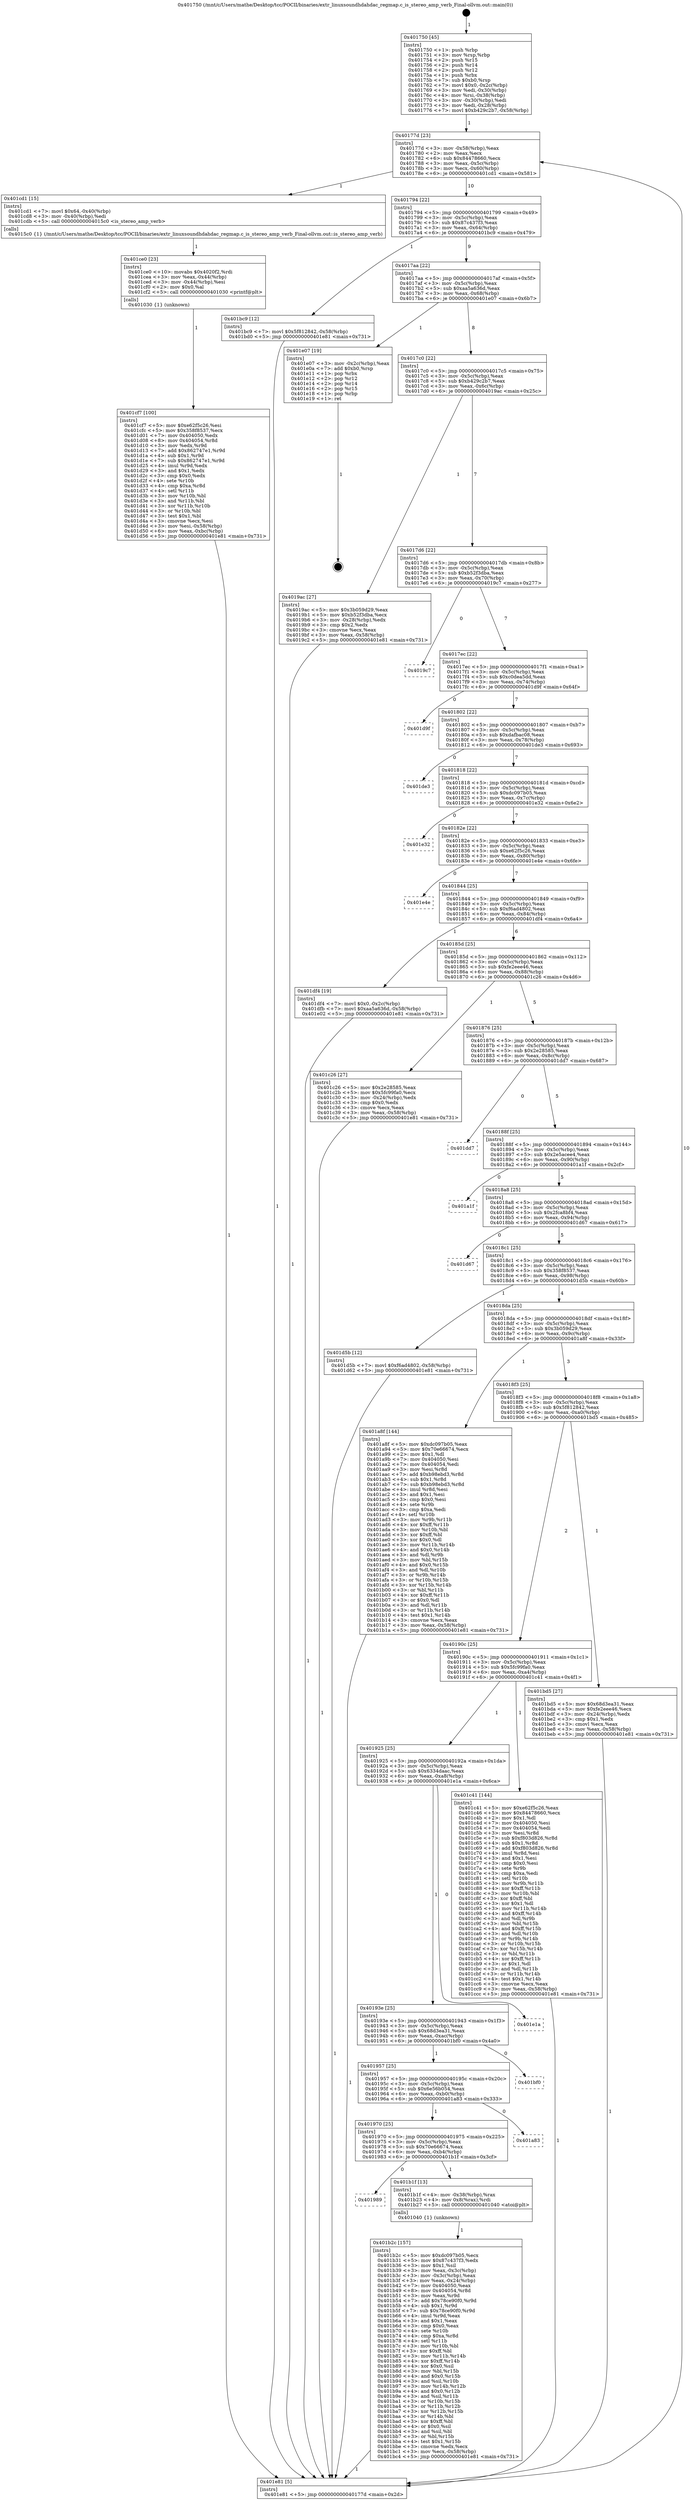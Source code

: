 digraph "0x401750" {
  label = "0x401750 (/mnt/c/Users/mathe/Desktop/tcc/POCII/binaries/extr_linuxsoundhdahdac_regmap.c_is_stereo_amp_verb_Final-ollvm.out::main(0))"
  labelloc = "t"
  node[shape=record]

  Entry [label="",width=0.3,height=0.3,shape=circle,fillcolor=black,style=filled]
  "0x40177d" [label="{
     0x40177d [23]\l
     | [instrs]\l
     &nbsp;&nbsp;0x40177d \<+3\>: mov -0x58(%rbp),%eax\l
     &nbsp;&nbsp;0x401780 \<+2\>: mov %eax,%ecx\l
     &nbsp;&nbsp;0x401782 \<+6\>: sub $0x84478660,%ecx\l
     &nbsp;&nbsp;0x401788 \<+3\>: mov %eax,-0x5c(%rbp)\l
     &nbsp;&nbsp;0x40178b \<+3\>: mov %ecx,-0x60(%rbp)\l
     &nbsp;&nbsp;0x40178e \<+6\>: je 0000000000401cd1 \<main+0x581\>\l
  }"]
  "0x401cd1" [label="{
     0x401cd1 [15]\l
     | [instrs]\l
     &nbsp;&nbsp;0x401cd1 \<+7\>: movl $0x64,-0x40(%rbp)\l
     &nbsp;&nbsp;0x401cd8 \<+3\>: mov -0x40(%rbp),%edi\l
     &nbsp;&nbsp;0x401cdb \<+5\>: call 00000000004015c0 \<is_stereo_amp_verb\>\l
     | [calls]\l
     &nbsp;&nbsp;0x4015c0 \{1\} (/mnt/c/Users/mathe/Desktop/tcc/POCII/binaries/extr_linuxsoundhdahdac_regmap.c_is_stereo_amp_verb_Final-ollvm.out::is_stereo_amp_verb)\l
  }"]
  "0x401794" [label="{
     0x401794 [22]\l
     | [instrs]\l
     &nbsp;&nbsp;0x401794 \<+5\>: jmp 0000000000401799 \<main+0x49\>\l
     &nbsp;&nbsp;0x401799 \<+3\>: mov -0x5c(%rbp),%eax\l
     &nbsp;&nbsp;0x40179c \<+5\>: sub $0x87c437f3,%eax\l
     &nbsp;&nbsp;0x4017a1 \<+3\>: mov %eax,-0x64(%rbp)\l
     &nbsp;&nbsp;0x4017a4 \<+6\>: je 0000000000401bc9 \<main+0x479\>\l
  }"]
  Exit [label="",width=0.3,height=0.3,shape=circle,fillcolor=black,style=filled,peripheries=2]
  "0x401bc9" [label="{
     0x401bc9 [12]\l
     | [instrs]\l
     &nbsp;&nbsp;0x401bc9 \<+7\>: movl $0x5f812842,-0x58(%rbp)\l
     &nbsp;&nbsp;0x401bd0 \<+5\>: jmp 0000000000401e81 \<main+0x731\>\l
  }"]
  "0x4017aa" [label="{
     0x4017aa [22]\l
     | [instrs]\l
     &nbsp;&nbsp;0x4017aa \<+5\>: jmp 00000000004017af \<main+0x5f\>\l
     &nbsp;&nbsp;0x4017af \<+3\>: mov -0x5c(%rbp),%eax\l
     &nbsp;&nbsp;0x4017b2 \<+5\>: sub $0xaa5a636d,%eax\l
     &nbsp;&nbsp;0x4017b7 \<+3\>: mov %eax,-0x68(%rbp)\l
     &nbsp;&nbsp;0x4017ba \<+6\>: je 0000000000401e07 \<main+0x6b7\>\l
  }"]
  "0x401cf7" [label="{
     0x401cf7 [100]\l
     | [instrs]\l
     &nbsp;&nbsp;0x401cf7 \<+5\>: mov $0xe62f5c26,%esi\l
     &nbsp;&nbsp;0x401cfc \<+5\>: mov $0x358f8537,%ecx\l
     &nbsp;&nbsp;0x401d01 \<+7\>: mov 0x404050,%edx\l
     &nbsp;&nbsp;0x401d08 \<+8\>: mov 0x404054,%r8d\l
     &nbsp;&nbsp;0x401d10 \<+3\>: mov %edx,%r9d\l
     &nbsp;&nbsp;0x401d13 \<+7\>: add $0x862747e1,%r9d\l
     &nbsp;&nbsp;0x401d1a \<+4\>: sub $0x1,%r9d\l
     &nbsp;&nbsp;0x401d1e \<+7\>: sub $0x862747e1,%r9d\l
     &nbsp;&nbsp;0x401d25 \<+4\>: imul %r9d,%edx\l
     &nbsp;&nbsp;0x401d29 \<+3\>: and $0x1,%edx\l
     &nbsp;&nbsp;0x401d2c \<+3\>: cmp $0x0,%edx\l
     &nbsp;&nbsp;0x401d2f \<+4\>: sete %r10b\l
     &nbsp;&nbsp;0x401d33 \<+4\>: cmp $0xa,%r8d\l
     &nbsp;&nbsp;0x401d37 \<+4\>: setl %r11b\l
     &nbsp;&nbsp;0x401d3b \<+3\>: mov %r10b,%bl\l
     &nbsp;&nbsp;0x401d3e \<+3\>: and %r11b,%bl\l
     &nbsp;&nbsp;0x401d41 \<+3\>: xor %r11b,%r10b\l
     &nbsp;&nbsp;0x401d44 \<+3\>: or %r10b,%bl\l
     &nbsp;&nbsp;0x401d47 \<+3\>: test $0x1,%bl\l
     &nbsp;&nbsp;0x401d4a \<+3\>: cmovne %ecx,%esi\l
     &nbsp;&nbsp;0x401d4d \<+3\>: mov %esi,-0x58(%rbp)\l
     &nbsp;&nbsp;0x401d50 \<+6\>: mov %eax,-0xbc(%rbp)\l
     &nbsp;&nbsp;0x401d56 \<+5\>: jmp 0000000000401e81 \<main+0x731\>\l
  }"]
  "0x401e07" [label="{
     0x401e07 [19]\l
     | [instrs]\l
     &nbsp;&nbsp;0x401e07 \<+3\>: mov -0x2c(%rbp),%eax\l
     &nbsp;&nbsp;0x401e0a \<+7\>: add $0xb0,%rsp\l
     &nbsp;&nbsp;0x401e11 \<+1\>: pop %rbx\l
     &nbsp;&nbsp;0x401e12 \<+2\>: pop %r12\l
     &nbsp;&nbsp;0x401e14 \<+2\>: pop %r14\l
     &nbsp;&nbsp;0x401e16 \<+2\>: pop %r15\l
     &nbsp;&nbsp;0x401e18 \<+1\>: pop %rbp\l
     &nbsp;&nbsp;0x401e19 \<+1\>: ret\l
  }"]
  "0x4017c0" [label="{
     0x4017c0 [22]\l
     | [instrs]\l
     &nbsp;&nbsp;0x4017c0 \<+5\>: jmp 00000000004017c5 \<main+0x75\>\l
     &nbsp;&nbsp;0x4017c5 \<+3\>: mov -0x5c(%rbp),%eax\l
     &nbsp;&nbsp;0x4017c8 \<+5\>: sub $0xb429c2b7,%eax\l
     &nbsp;&nbsp;0x4017cd \<+3\>: mov %eax,-0x6c(%rbp)\l
     &nbsp;&nbsp;0x4017d0 \<+6\>: je 00000000004019ac \<main+0x25c\>\l
  }"]
  "0x401ce0" [label="{
     0x401ce0 [23]\l
     | [instrs]\l
     &nbsp;&nbsp;0x401ce0 \<+10\>: movabs $0x4020f2,%rdi\l
     &nbsp;&nbsp;0x401cea \<+3\>: mov %eax,-0x44(%rbp)\l
     &nbsp;&nbsp;0x401ced \<+3\>: mov -0x44(%rbp),%esi\l
     &nbsp;&nbsp;0x401cf0 \<+2\>: mov $0x0,%al\l
     &nbsp;&nbsp;0x401cf2 \<+5\>: call 0000000000401030 \<printf@plt\>\l
     | [calls]\l
     &nbsp;&nbsp;0x401030 \{1\} (unknown)\l
  }"]
  "0x4019ac" [label="{
     0x4019ac [27]\l
     | [instrs]\l
     &nbsp;&nbsp;0x4019ac \<+5\>: mov $0x3b059d29,%eax\l
     &nbsp;&nbsp;0x4019b1 \<+5\>: mov $0xb52f3dba,%ecx\l
     &nbsp;&nbsp;0x4019b6 \<+3\>: mov -0x28(%rbp),%edx\l
     &nbsp;&nbsp;0x4019b9 \<+3\>: cmp $0x2,%edx\l
     &nbsp;&nbsp;0x4019bc \<+3\>: cmovne %ecx,%eax\l
     &nbsp;&nbsp;0x4019bf \<+3\>: mov %eax,-0x58(%rbp)\l
     &nbsp;&nbsp;0x4019c2 \<+5\>: jmp 0000000000401e81 \<main+0x731\>\l
  }"]
  "0x4017d6" [label="{
     0x4017d6 [22]\l
     | [instrs]\l
     &nbsp;&nbsp;0x4017d6 \<+5\>: jmp 00000000004017db \<main+0x8b\>\l
     &nbsp;&nbsp;0x4017db \<+3\>: mov -0x5c(%rbp),%eax\l
     &nbsp;&nbsp;0x4017de \<+5\>: sub $0xb52f3dba,%eax\l
     &nbsp;&nbsp;0x4017e3 \<+3\>: mov %eax,-0x70(%rbp)\l
     &nbsp;&nbsp;0x4017e6 \<+6\>: je 00000000004019c7 \<main+0x277\>\l
  }"]
  "0x401e81" [label="{
     0x401e81 [5]\l
     | [instrs]\l
     &nbsp;&nbsp;0x401e81 \<+5\>: jmp 000000000040177d \<main+0x2d\>\l
  }"]
  "0x401750" [label="{
     0x401750 [45]\l
     | [instrs]\l
     &nbsp;&nbsp;0x401750 \<+1\>: push %rbp\l
     &nbsp;&nbsp;0x401751 \<+3\>: mov %rsp,%rbp\l
     &nbsp;&nbsp;0x401754 \<+2\>: push %r15\l
     &nbsp;&nbsp;0x401756 \<+2\>: push %r14\l
     &nbsp;&nbsp;0x401758 \<+2\>: push %r12\l
     &nbsp;&nbsp;0x40175a \<+1\>: push %rbx\l
     &nbsp;&nbsp;0x40175b \<+7\>: sub $0xb0,%rsp\l
     &nbsp;&nbsp;0x401762 \<+7\>: movl $0x0,-0x2c(%rbp)\l
     &nbsp;&nbsp;0x401769 \<+3\>: mov %edi,-0x30(%rbp)\l
     &nbsp;&nbsp;0x40176c \<+4\>: mov %rsi,-0x38(%rbp)\l
     &nbsp;&nbsp;0x401770 \<+3\>: mov -0x30(%rbp),%edi\l
     &nbsp;&nbsp;0x401773 \<+3\>: mov %edi,-0x28(%rbp)\l
     &nbsp;&nbsp;0x401776 \<+7\>: movl $0xb429c2b7,-0x58(%rbp)\l
  }"]
  "0x401b2c" [label="{
     0x401b2c [157]\l
     | [instrs]\l
     &nbsp;&nbsp;0x401b2c \<+5\>: mov $0xdc097b05,%ecx\l
     &nbsp;&nbsp;0x401b31 \<+5\>: mov $0x87c437f3,%edx\l
     &nbsp;&nbsp;0x401b36 \<+3\>: mov $0x1,%sil\l
     &nbsp;&nbsp;0x401b39 \<+3\>: mov %eax,-0x3c(%rbp)\l
     &nbsp;&nbsp;0x401b3c \<+3\>: mov -0x3c(%rbp),%eax\l
     &nbsp;&nbsp;0x401b3f \<+3\>: mov %eax,-0x24(%rbp)\l
     &nbsp;&nbsp;0x401b42 \<+7\>: mov 0x404050,%eax\l
     &nbsp;&nbsp;0x401b49 \<+8\>: mov 0x404054,%r8d\l
     &nbsp;&nbsp;0x401b51 \<+3\>: mov %eax,%r9d\l
     &nbsp;&nbsp;0x401b54 \<+7\>: add $0x78ce90f0,%r9d\l
     &nbsp;&nbsp;0x401b5b \<+4\>: sub $0x1,%r9d\l
     &nbsp;&nbsp;0x401b5f \<+7\>: sub $0x78ce90f0,%r9d\l
     &nbsp;&nbsp;0x401b66 \<+4\>: imul %r9d,%eax\l
     &nbsp;&nbsp;0x401b6a \<+3\>: and $0x1,%eax\l
     &nbsp;&nbsp;0x401b6d \<+3\>: cmp $0x0,%eax\l
     &nbsp;&nbsp;0x401b70 \<+4\>: sete %r10b\l
     &nbsp;&nbsp;0x401b74 \<+4\>: cmp $0xa,%r8d\l
     &nbsp;&nbsp;0x401b78 \<+4\>: setl %r11b\l
     &nbsp;&nbsp;0x401b7c \<+3\>: mov %r10b,%bl\l
     &nbsp;&nbsp;0x401b7f \<+3\>: xor $0xff,%bl\l
     &nbsp;&nbsp;0x401b82 \<+3\>: mov %r11b,%r14b\l
     &nbsp;&nbsp;0x401b85 \<+4\>: xor $0xff,%r14b\l
     &nbsp;&nbsp;0x401b89 \<+4\>: xor $0x0,%sil\l
     &nbsp;&nbsp;0x401b8d \<+3\>: mov %bl,%r15b\l
     &nbsp;&nbsp;0x401b90 \<+4\>: and $0x0,%r15b\l
     &nbsp;&nbsp;0x401b94 \<+3\>: and %sil,%r10b\l
     &nbsp;&nbsp;0x401b97 \<+3\>: mov %r14b,%r12b\l
     &nbsp;&nbsp;0x401b9a \<+4\>: and $0x0,%r12b\l
     &nbsp;&nbsp;0x401b9e \<+3\>: and %sil,%r11b\l
     &nbsp;&nbsp;0x401ba1 \<+3\>: or %r10b,%r15b\l
     &nbsp;&nbsp;0x401ba4 \<+3\>: or %r11b,%r12b\l
     &nbsp;&nbsp;0x401ba7 \<+3\>: xor %r12b,%r15b\l
     &nbsp;&nbsp;0x401baa \<+3\>: or %r14b,%bl\l
     &nbsp;&nbsp;0x401bad \<+3\>: xor $0xff,%bl\l
     &nbsp;&nbsp;0x401bb0 \<+4\>: or $0x0,%sil\l
     &nbsp;&nbsp;0x401bb4 \<+3\>: and %sil,%bl\l
     &nbsp;&nbsp;0x401bb7 \<+3\>: or %bl,%r15b\l
     &nbsp;&nbsp;0x401bba \<+4\>: test $0x1,%r15b\l
     &nbsp;&nbsp;0x401bbe \<+3\>: cmovne %edx,%ecx\l
     &nbsp;&nbsp;0x401bc1 \<+3\>: mov %ecx,-0x58(%rbp)\l
     &nbsp;&nbsp;0x401bc4 \<+5\>: jmp 0000000000401e81 \<main+0x731\>\l
  }"]
  "0x4019c7" [label="{
     0x4019c7\l
  }", style=dashed]
  "0x4017ec" [label="{
     0x4017ec [22]\l
     | [instrs]\l
     &nbsp;&nbsp;0x4017ec \<+5\>: jmp 00000000004017f1 \<main+0xa1\>\l
     &nbsp;&nbsp;0x4017f1 \<+3\>: mov -0x5c(%rbp),%eax\l
     &nbsp;&nbsp;0x4017f4 \<+5\>: sub $0xc0dea5dd,%eax\l
     &nbsp;&nbsp;0x4017f9 \<+3\>: mov %eax,-0x74(%rbp)\l
     &nbsp;&nbsp;0x4017fc \<+6\>: je 0000000000401d9f \<main+0x64f\>\l
  }"]
  "0x401989" [label="{
     0x401989\l
  }", style=dashed]
  "0x401d9f" [label="{
     0x401d9f\l
  }", style=dashed]
  "0x401802" [label="{
     0x401802 [22]\l
     | [instrs]\l
     &nbsp;&nbsp;0x401802 \<+5\>: jmp 0000000000401807 \<main+0xb7\>\l
     &nbsp;&nbsp;0x401807 \<+3\>: mov -0x5c(%rbp),%eax\l
     &nbsp;&nbsp;0x40180a \<+5\>: sub $0xdafbac08,%eax\l
     &nbsp;&nbsp;0x40180f \<+3\>: mov %eax,-0x78(%rbp)\l
     &nbsp;&nbsp;0x401812 \<+6\>: je 0000000000401de3 \<main+0x693\>\l
  }"]
  "0x401b1f" [label="{
     0x401b1f [13]\l
     | [instrs]\l
     &nbsp;&nbsp;0x401b1f \<+4\>: mov -0x38(%rbp),%rax\l
     &nbsp;&nbsp;0x401b23 \<+4\>: mov 0x8(%rax),%rdi\l
     &nbsp;&nbsp;0x401b27 \<+5\>: call 0000000000401040 \<atoi@plt\>\l
     | [calls]\l
     &nbsp;&nbsp;0x401040 \{1\} (unknown)\l
  }"]
  "0x401de3" [label="{
     0x401de3\l
  }", style=dashed]
  "0x401818" [label="{
     0x401818 [22]\l
     | [instrs]\l
     &nbsp;&nbsp;0x401818 \<+5\>: jmp 000000000040181d \<main+0xcd\>\l
     &nbsp;&nbsp;0x40181d \<+3\>: mov -0x5c(%rbp),%eax\l
     &nbsp;&nbsp;0x401820 \<+5\>: sub $0xdc097b05,%eax\l
     &nbsp;&nbsp;0x401825 \<+3\>: mov %eax,-0x7c(%rbp)\l
     &nbsp;&nbsp;0x401828 \<+6\>: je 0000000000401e32 \<main+0x6e2\>\l
  }"]
  "0x401970" [label="{
     0x401970 [25]\l
     | [instrs]\l
     &nbsp;&nbsp;0x401970 \<+5\>: jmp 0000000000401975 \<main+0x225\>\l
     &nbsp;&nbsp;0x401975 \<+3\>: mov -0x5c(%rbp),%eax\l
     &nbsp;&nbsp;0x401978 \<+5\>: sub $0x70e66674,%eax\l
     &nbsp;&nbsp;0x40197d \<+6\>: mov %eax,-0xb4(%rbp)\l
     &nbsp;&nbsp;0x401983 \<+6\>: je 0000000000401b1f \<main+0x3cf\>\l
  }"]
  "0x401e32" [label="{
     0x401e32\l
  }", style=dashed]
  "0x40182e" [label="{
     0x40182e [22]\l
     | [instrs]\l
     &nbsp;&nbsp;0x40182e \<+5\>: jmp 0000000000401833 \<main+0xe3\>\l
     &nbsp;&nbsp;0x401833 \<+3\>: mov -0x5c(%rbp),%eax\l
     &nbsp;&nbsp;0x401836 \<+5\>: sub $0xe62f5c26,%eax\l
     &nbsp;&nbsp;0x40183b \<+3\>: mov %eax,-0x80(%rbp)\l
     &nbsp;&nbsp;0x40183e \<+6\>: je 0000000000401e4e \<main+0x6fe\>\l
  }"]
  "0x401a83" [label="{
     0x401a83\l
  }", style=dashed]
  "0x401e4e" [label="{
     0x401e4e\l
  }", style=dashed]
  "0x401844" [label="{
     0x401844 [25]\l
     | [instrs]\l
     &nbsp;&nbsp;0x401844 \<+5\>: jmp 0000000000401849 \<main+0xf9\>\l
     &nbsp;&nbsp;0x401849 \<+3\>: mov -0x5c(%rbp),%eax\l
     &nbsp;&nbsp;0x40184c \<+5\>: sub $0xf6ad4802,%eax\l
     &nbsp;&nbsp;0x401851 \<+6\>: mov %eax,-0x84(%rbp)\l
     &nbsp;&nbsp;0x401857 \<+6\>: je 0000000000401df4 \<main+0x6a4\>\l
  }"]
  "0x401957" [label="{
     0x401957 [25]\l
     | [instrs]\l
     &nbsp;&nbsp;0x401957 \<+5\>: jmp 000000000040195c \<main+0x20c\>\l
     &nbsp;&nbsp;0x40195c \<+3\>: mov -0x5c(%rbp),%eax\l
     &nbsp;&nbsp;0x40195f \<+5\>: sub $0x6e56b054,%eax\l
     &nbsp;&nbsp;0x401964 \<+6\>: mov %eax,-0xb0(%rbp)\l
     &nbsp;&nbsp;0x40196a \<+6\>: je 0000000000401a83 \<main+0x333\>\l
  }"]
  "0x401df4" [label="{
     0x401df4 [19]\l
     | [instrs]\l
     &nbsp;&nbsp;0x401df4 \<+7\>: movl $0x0,-0x2c(%rbp)\l
     &nbsp;&nbsp;0x401dfb \<+7\>: movl $0xaa5a636d,-0x58(%rbp)\l
     &nbsp;&nbsp;0x401e02 \<+5\>: jmp 0000000000401e81 \<main+0x731\>\l
  }"]
  "0x40185d" [label="{
     0x40185d [25]\l
     | [instrs]\l
     &nbsp;&nbsp;0x40185d \<+5\>: jmp 0000000000401862 \<main+0x112\>\l
     &nbsp;&nbsp;0x401862 \<+3\>: mov -0x5c(%rbp),%eax\l
     &nbsp;&nbsp;0x401865 \<+5\>: sub $0xfe2eee46,%eax\l
     &nbsp;&nbsp;0x40186a \<+6\>: mov %eax,-0x88(%rbp)\l
     &nbsp;&nbsp;0x401870 \<+6\>: je 0000000000401c26 \<main+0x4d6\>\l
  }"]
  "0x401bf0" [label="{
     0x401bf0\l
  }", style=dashed]
  "0x401c26" [label="{
     0x401c26 [27]\l
     | [instrs]\l
     &nbsp;&nbsp;0x401c26 \<+5\>: mov $0x2e28585,%eax\l
     &nbsp;&nbsp;0x401c2b \<+5\>: mov $0x5fc99fa0,%ecx\l
     &nbsp;&nbsp;0x401c30 \<+3\>: mov -0x24(%rbp),%edx\l
     &nbsp;&nbsp;0x401c33 \<+3\>: cmp $0x0,%edx\l
     &nbsp;&nbsp;0x401c36 \<+3\>: cmove %ecx,%eax\l
     &nbsp;&nbsp;0x401c39 \<+3\>: mov %eax,-0x58(%rbp)\l
     &nbsp;&nbsp;0x401c3c \<+5\>: jmp 0000000000401e81 \<main+0x731\>\l
  }"]
  "0x401876" [label="{
     0x401876 [25]\l
     | [instrs]\l
     &nbsp;&nbsp;0x401876 \<+5\>: jmp 000000000040187b \<main+0x12b\>\l
     &nbsp;&nbsp;0x40187b \<+3\>: mov -0x5c(%rbp),%eax\l
     &nbsp;&nbsp;0x40187e \<+5\>: sub $0x2e28585,%eax\l
     &nbsp;&nbsp;0x401883 \<+6\>: mov %eax,-0x8c(%rbp)\l
     &nbsp;&nbsp;0x401889 \<+6\>: je 0000000000401dd7 \<main+0x687\>\l
  }"]
  "0x40193e" [label="{
     0x40193e [25]\l
     | [instrs]\l
     &nbsp;&nbsp;0x40193e \<+5\>: jmp 0000000000401943 \<main+0x1f3\>\l
     &nbsp;&nbsp;0x401943 \<+3\>: mov -0x5c(%rbp),%eax\l
     &nbsp;&nbsp;0x401946 \<+5\>: sub $0x68d3ea31,%eax\l
     &nbsp;&nbsp;0x40194b \<+6\>: mov %eax,-0xac(%rbp)\l
     &nbsp;&nbsp;0x401951 \<+6\>: je 0000000000401bf0 \<main+0x4a0\>\l
  }"]
  "0x401dd7" [label="{
     0x401dd7\l
  }", style=dashed]
  "0x40188f" [label="{
     0x40188f [25]\l
     | [instrs]\l
     &nbsp;&nbsp;0x40188f \<+5\>: jmp 0000000000401894 \<main+0x144\>\l
     &nbsp;&nbsp;0x401894 \<+3\>: mov -0x5c(%rbp),%eax\l
     &nbsp;&nbsp;0x401897 \<+5\>: sub $0x2e5acee4,%eax\l
     &nbsp;&nbsp;0x40189c \<+6\>: mov %eax,-0x90(%rbp)\l
     &nbsp;&nbsp;0x4018a2 \<+6\>: je 0000000000401a1f \<main+0x2cf\>\l
  }"]
  "0x401e1a" [label="{
     0x401e1a\l
  }", style=dashed]
  "0x401a1f" [label="{
     0x401a1f\l
  }", style=dashed]
  "0x4018a8" [label="{
     0x4018a8 [25]\l
     | [instrs]\l
     &nbsp;&nbsp;0x4018a8 \<+5\>: jmp 00000000004018ad \<main+0x15d\>\l
     &nbsp;&nbsp;0x4018ad \<+3\>: mov -0x5c(%rbp),%eax\l
     &nbsp;&nbsp;0x4018b0 \<+5\>: sub $0x2fca8bf4,%eax\l
     &nbsp;&nbsp;0x4018b5 \<+6\>: mov %eax,-0x94(%rbp)\l
     &nbsp;&nbsp;0x4018bb \<+6\>: je 0000000000401d67 \<main+0x617\>\l
  }"]
  "0x401925" [label="{
     0x401925 [25]\l
     | [instrs]\l
     &nbsp;&nbsp;0x401925 \<+5\>: jmp 000000000040192a \<main+0x1da\>\l
     &nbsp;&nbsp;0x40192a \<+3\>: mov -0x5c(%rbp),%eax\l
     &nbsp;&nbsp;0x40192d \<+5\>: sub $0x6334daac,%eax\l
     &nbsp;&nbsp;0x401932 \<+6\>: mov %eax,-0xa8(%rbp)\l
     &nbsp;&nbsp;0x401938 \<+6\>: je 0000000000401e1a \<main+0x6ca\>\l
  }"]
  "0x401d67" [label="{
     0x401d67\l
  }", style=dashed]
  "0x4018c1" [label="{
     0x4018c1 [25]\l
     | [instrs]\l
     &nbsp;&nbsp;0x4018c1 \<+5\>: jmp 00000000004018c6 \<main+0x176\>\l
     &nbsp;&nbsp;0x4018c6 \<+3\>: mov -0x5c(%rbp),%eax\l
     &nbsp;&nbsp;0x4018c9 \<+5\>: sub $0x358f8537,%eax\l
     &nbsp;&nbsp;0x4018ce \<+6\>: mov %eax,-0x98(%rbp)\l
     &nbsp;&nbsp;0x4018d4 \<+6\>: je 0000000000401d5b \<main+0x60b\>\l
  }"]
  "0x401c41" [label="{
     0x401c41 [144]\l
     | [instrs]\l
     &nbsp;&nbsp;0x401c41 \<+5\>: mov $0xe62f5c26,%eax\l
     &nbsp;&nbsp;0x401c46 \<+5\>: mov $0x84478660,%ecx\l
     &nbsp;&nbsp;0x401c4b \<+2\>: mov $0x1,%dl\l
     &nbsp;&nbsp;0x401c4d \<+7\>: mov 0x404050,%esi\l
     &nbsp;&nbsp;0x401c54 \<+7\>: mov 0x404054,%edi\l
     &nbsp;&nbsp;0x401c5b \<+3\>: mov %esi,%r8d\l
     &nbsp;&nbsp;0x401c5e \<+7\>: sub $0xf803d826,%r8d\l
     &nbsp;&nbsp;0x401c65 \<+4\>: sub $0x1,%r8d\l
     &nbsp;&nbsp;0x401c69 \<+7\>: add $0xf803d826,%r8d\l
     &nbsp;&nbsp;0x401c70 \<+4\>: imul %r8d,%esi\l
     &nbsp;&nbsp;0x401c74 \<+3\>: and $0x1,%esi\l
     &nbsp;&nbsp;0x401c77 \<+3\>: cmp $0x0,%esi\l
     &nbsp;&nbsp;0x401c7a \<+4\>: sete %r9b\l
     &nbsp;&nbsp;0x401c7e \<+3\>: cmp $0xa,%edi\l
     &nbsp;&nbsp;0x401c81 \<+4\>: setl %r10b\l
     &nbsp;&nbsp;0x401c85 \<+3\>: mov %r9b,%r11b\l
     &nbsp;&nbsp;0x401c88 \<+4\>: xor $0xff,%r11b\l
     &nbsp;&nbsp;0x401c8c \<+3\>: mov %r10b,%bl\l
     &nbsp;&nbsp;0x401c8f \<+3\>: xor $0xff,%bl\l
     &nbsp;&nbsp;0x401c92 \<+3\>: xor $0x1,%dl\l
     &nbsp;&nbsp;0x401c95 \<+3\>: mov %r11b,%r14b\l
     &nbsp;&nbsp;0x401c98 \<+4\>: and $0xff,%r14b\l
     &nbsp;&nbsp;0x401c9c \<+3\>: and %dl,%r9b\l
     &nbsp;&nbsp;0x401c9f \<+3\>: mov %bl,%r15b\l
     &nbsp;&nbsp;0x401ca2 \<+4\>: and $0xff,%r15b\l
     &nbsp;&nbsp;0x401ca6 \<+3\>: and %dl,%r10b\l
     &nbsp;&nbsp;0x401ca9 \<+3\>: or %r9b,%r14b\l
     &nbsp;&nbsp;0x401cac \<+3\>: or %r10b,%r15b\l
     &nbsp;&nbsp;0x401caf \<+3\>: xor %r15b,%r14b\l
     &nbsp;&nbsp;0x401cb2 \<+3\>: or %bl,%r11b\l
     &nbsp;&nbsp;0x401cb5 \<+4\>: xor $0xff,%r11b\l
     &nbsp;&nbsp;0x401cb9 \<+3\>: or $0x1,%dl\l
     &nbsp;&nbsp;0x401cbc \<+3\>: and %dl,%r11b\l
     &nbsp;&nbsp;0x401cbf \<+3\>: or %r11b,%r14b\l
     &nbsp;&nbsp;0x401cc2 \<+4\>: test $0x1,%r14b\l
     &nbsp;&nbsp;0x401cc6 \<+3\>: cmovne %ecx,%eax\l
     &nbsp;&nbsp;0x401cc9 \<+3\>: mov %eax,-0x58(%rbp)\l
     &nbsp;&nbsp;0x401ccc \<+5\>: jmp 0000000000401e81 \<main+0x731\>\l
  }"]
  "0x401d5b" [label="{
     0x401d5b [12]\l
     | [instrs]\l
     &nbsp;&nbsp;0x401d5b \<+7\>: movl $0xf6ad4802,-0x58(%rbp)\l
     &nbsp;&nbsp;0x401d62 \<+5\>: jmp 0000000000401e81 \<main+0x731\>\l
  }"]
  "0x4018da" [label="{
     0x4018da [25]\l
     | [instrs]\l
     &nbsp;&nbsp;0x4018da \<+5\>: jmp 00000000004018df \<main+0x18f\>\l
     &nbsp;&nbsp;0x4018df \<+3\>: mov -0x5c(%rbp),%eax\l
     &nbsp;&nbsp;0x4018e2 \<+5\>: sub $0x3b059d29,%eax\l
     &nbsp;&nbsp;0x4018e7 \<+6\>: mov %eax,-0x9c(%rbp)\l
     &nbsp;&nbsp;0x4018ed \<+6\>: je 0000000000401a8f \<main+0x33f\>\l
  }"]
  "0x40190c" [label="{
     0x40190c [25]\l
     | [instrs]\l
     &nbsp;&nbsp;0x40190c \<+5\>: jmp 0000000000401911 \<main+0x1c1\>\l
     &nbsp;&nbsp;0x401911 \<+3\>: mov -0x5c(%rbp),%eax\l
     &nbsp;&nbsp;0x401914 \<+5\>: sub $0x5fc99fa0,%eax\l
     &nbsp;&nbsp;0x401919 \<+6\>: mov %eax,-0xa4(%rbp)\l
     &nbsp;&nbsp;0x40191f \<+6\>: je 0000000000401c41 \<main+0x4f1\>\l
  }"]
  "0x401a8f" [label="{
     0x401a8f [144]\l
     | [instrs]\l
     &nbsp;&nbsp;0x401a8f \<+5\>: mov $0xdc097b05,%eax\l
     &nbsp;&nbsp;0x401a94 \<+5\>: mov $0x70e66674,%ecx\l
     &nbsp;&nbsp;0x401a99 \<+2\>: mov $0x1,%dl\l
     &nbsp;&nbsp;0x401a9b \<+7\>: mov 0x404050,%esi\l
     &nbsp;&nbsp;0x401aa2 \<+7\>: mov 0x404054,%edi\l
     &nbsp;&nbsp;0x401aa9 \<+3\>: mov %esi,%r8d\l
     &nbsp;&nbsp;0x401aac \<+7\>: add $0xb98ebd3,%r8d\l
     &nbsp;&nbsp;0x401ab3 \<+4\>: sub $0x1,%r8d\l
     &nbsp;&nbsp;0x401ab7 \<+7\>: sub $0xb98ebd3,%r8d\l
     &nbsp;&nbsp;0x401abe \<+4\>: imul %r8d,%esi\l
     &nbsp;&nbsp;0x401ac2 \<+3\>: and $0x1,%esi\l
     &nbsp;&nbsp;0x401ac5 \<+3\>: cmp $0x0,%esi\l
     &nbsp;&nbsp;0x401ac8 \<+4\>: sete %r9b\l
     &nbsp;&nbsp;0x401acc \<+3\>: cmp $0xa,%edi\l
     &nbsp;&nbsp;0x401acf \<+4\>: setl %r10b\l
     &nbsp;&nbsp;0x401ad3 \<+3\>: mov %r9b,%r11b\l
     &nbsp;&nbsp;0x401ad6 \<+4\>: xor $0xff,%r11b\l
     &nbsp;&nbsp;0x401ada \<+3\>: mov %r10b,%bl\l
     &nbsp;&nbsp;0x401add \<+3\>: xor $0xff,%bl\l
     &nbsp;&nbsp;0x401ae0 \<+3\>: xor $0x0,%dl\l
     &nbsp;&nbsp;0x401ae3 \<+3\>: mov %r11b,%r14b\l
     &nbsp;&nbsp;0x401ae6 \<+4\>: and $0x0,%r14b\l
     &nbsp;&nbsp;0x401aea \<+3\>: and %dl,%r9b\l
     &nbsp;&nbsp;0x401aed \<+3\>: mov %bl,%r15b\l
     &nbsp;&nbsp;0x401af0 \<+4\>: and $0x0,%r15b\l
     &nbsp;&nbsp;0x401af4 \<+3\>: and %dl,%r10b\l
     &nbsp;&nbsp;0x401af7 \<+3\>: or %r9b,%r14b\l
     &nbsp;&nbsp;0x401afa \<+3\>: or %r10b,%r15b\l
     &nbsp;&nbsp;0x401afd \<+3\>: xor %r15b,%r14b\l
     &nbsp;&nbsp;0x401b00 \<+3\>: or %bl,%r11b\l
     &nbsp;&nbsp;0x401b03 \<+4\>: xor $0xff,%r11b\l
     &nbsp;&nbsp;0x401b07 \<+3\>: or $0x0,%dl\l
     &nbsp;&nbsp;0x401b0a \<+3\>: and %dl,%r11b\l
     &nbsp;&nbsp;0x401b0d \<+3\>: or %r11b,%r14b\l
     &nbsp;&nbsp;0x401b10 \<+4\>: test $0x1,%r14b\l
     &nbsp;&nbsp;0x401b14 \<+3\>: cmovne %ecx,%eax\l
     &nbsp;&nbsp;0x401b17 \<+3\>: mov %eax,-0x58(%rbp)\l
     &nbsp;&nbsp;0x401b1a \<+5\>: jmp 0000000000401e81 \<main+0x731\>\l
  }"]
  "0x4018f3" [label="{
     0x4018f3 [25]\l
     | [instrs]\l
     &nbsp;&nbsp;0x4018f3 \<+5\>: jmp 00000000004018f8 \<main+0x1a8\>\l
     &nbsp;&nbsp;0x4018f8 \<+3\>: mov -0x5c(%rbp),%eax\l
     &nbsp;&nbsp;0x4018fb \<+5\>: sub $0x5f812842,%eax\l
     &nbsp;&nbsp;0x401900 \<+6\>: mov %eax,-0xa0(%rbp)\l
     &nbsp;&nbsp;0x401906 \<+6\>: je 0000000000401bd5 \<main+0x485\>\l
  }"]
  "0x401bd5" [label="{
     0x401bd5 [27]\l
     | [instrs]\l
     &nbsp;&nbsp;0x401bd5 \<+5\>: mov $0x68d3ea31,%eax\l
     &nbsp;&nbsp;0x401bda \<+5\>: mov $0xfe2eee46,%ecx\l
     &nbsp;&nbsp;0x401bdf \<+3\>: mov -0x24(%rbp),%edx\l
     &nbsp;&nbsp;0x401be2 \<+3\>: cmp $0x1,%edx\l
     &nbsp;&nbsp;0x401be5 \<+3\>: cmovl %ecx,%eax\l
     &nbsp;&nbsp;0x401be8 \<+3\>: mov %eax,-0x58(%rbp)\l
     &nbsp;&nbsp;0x401beb \<+5\>: jmp 0000000000401e81 \<main+0x731\>\l
  }"]
  Entry -> "0x401750" [label=" 1"]
  "0x40177d" -> "0x401cd1" [label=" 1"]
  "0x40177d" -> "0x401794" [label=" 10"]
  "0x401e07" -> Exit [label=" 1"]
  "0x401794" -> "0x401bc9" [label=" 1"]
  "0x401794" -> "0x4017aa" [label=" 9"]
  "0x401df4" -> "0x401e81" [label=" 1"]
  "0x4017aa" -> "0x401e07" [label=" 1"]
  "0x4017aa" -> "0x4017c0" [label=" 8"]
  "0x401d5b" -> "0x401e81" [label=" 1"]
  "0x4017c0" -> "0x4019ac" [label=" 1"]
  "0x4017c0" -> "0x4017d6" [label=" 7"]
  "0x4019ac" -> "0x401e81" [label=" 1"]
  "0x401750" -> "0x40177d" [label=" 1"]
  "0x401e81" -> "0x40177d" [label=" 10"]
  "0x401cf7" -> "0x401e81" [label=" 1"]
  "0x4017d6" -> "0x4019c7" [label=" 0"]
  "0x4017d6" -> "0x4017ec" [label=" 7"]
  "0x401ce0" -> "0x401cf7" [label=" 1"]
  "0x4017ec" -> "0x401d9f" [label=" 0"]
  "0x4017ec" -> "0x401802" [label=" 7"]
  "0x401cd1" -> "0x401ce0" [label=" 1"]
  "0x401802" -> "0x401de3" [label=" 0"]
  "0x401802" -> "0x401818" [label=" 7"]
  "0x401c41" -> "0x401e81" [label=" 1"]
  "0x401818" -> "0x401e32" [label=" 0"]
  "0x401818" -> "0x40182e" [label=" 7"]
  "0x401bd5" -> "0x401e81" [label=" 1"]
  "0x40182e" -> "0x401e4e" [label=" 0"]
  "0x40182e" -> "0x401844" [label=" 7"]
  "0x401bc9" -> "0x401e81" [label=" 1"]
  "0x401844" -> "0x401df4" [label=" 1"]
  "0x401844" -> "0x40185d" [label=" 6"]
  "0x401b1f" -> "0x401b2c" [label=" 1"]
  "0x40185d" -> "0x401c26" [label=" 1"]
  "0x40185d" -> "0x401876" [label=" 5"]
  "0x401970" -> "0x401989" [label=" 0"]
  "0x401876" -> "0x401dd7" [label=" 0"]
  "0x401876" -> "0x40188f" [label=" 5"]
  "0x401c26" -> "0x401e81" [label=" 1"]
  "0x40188f" -> "0x401a1f" [label=" 0"]
  "0x40188f" -> "0x4018a8" [label=" 5"]
  "0x401957" -> "0x401970" [label=" 1"]
  "0x4018a8" -> "0x401d67" [label=" 0"]
  "0x4018a8" -> "0x4018c1" [label=" 5"]
  "0x401b2c" -> "0x401e81" [label=" 1"]
  "0x4018c1" -> "0x401d5b" [label=" 1"]
  "0x4018c1" -> "0x4018da" [label=" 4"]
  "0x40193e" -> "0x401957" [label=" 1"]
  "0x4018da" -> "0x401a8f" [label=" 1"]
  "0x4018da" -> "0x4018f3" [label=" 3"]
  "0x401a8f" -> "0x401e81" [label=" 1"]
  "0x401970" -> "0x401b1f" [label=" 1"]
  "0x4018f3" -> "0x401bd5" [label=" 1"]
  "0x4018f3" -> "0x40190c" [label=" 2"]
  "0x40193e" -> "0x401bf0" [label=" 0"]
  "0x40190c" -> "0x401c41" [label=" 1"]
  "0x40190c" -> "0x401925" [label=" 1"]
  "0x401957" -> "0x401a83" [label=" 0"]
  "0x401925" -> "0x401e1a" [label=" 0"]
  "0x401925" -> "0x40193e" [label=" 1"]
}
